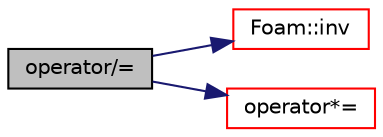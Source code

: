 digraph "operator/="
{
  bgcolor="transparent";
  edge [fontname="Helvetica",fontsize="10",labelfontname="Helvetica",labelfontsize="10"];
  node [fontname="Helvetica",fontsize="10",shape=record];
  rankdir="LR";
  Node419 [label="operator/=",height=0.2,width=0.4,color="black", fillcolor="grey75", style="filled", fontcolor="black"];
  Node419 -> Node420 [color="midnightblue",fontsize="10",style="solid",fontname="Helvetica"];
  Node420 [label="Foam::inv",height=0.2,width=0.4,color="red",URL="$a21851.html#ac51979edadae5b8ade119dd30b88e381"];
  Node419 -> Node424 [color="midnightblue",fontsize="10",style="solid",fontname="Helvetica"];
  Node424 [label="operator*=",height=0.2,width=0.4,color="red",URL="$a29337.html#a8627cfb3833e85a679dcfbeacb13c5b3"];
}
